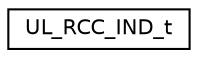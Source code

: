 digraph "Graphical Class Hierarchy"
{
 // LATEX_PDF_SIZE
  edge [fontname="Helvetica",fontsize="10",labelfontname="Helvetica",labelfontsize="10"];
  node [fontname="Helvetica",fontsize="10",shape=record];
  rankdir="LR";
  Node0 [label="UL_RCC_IND_t",height=0.2,width=0.4,color="black", fillcolor="white", style="filled",URL="$structUL__RCC__IND__t.html",tooltip=" "];
}
